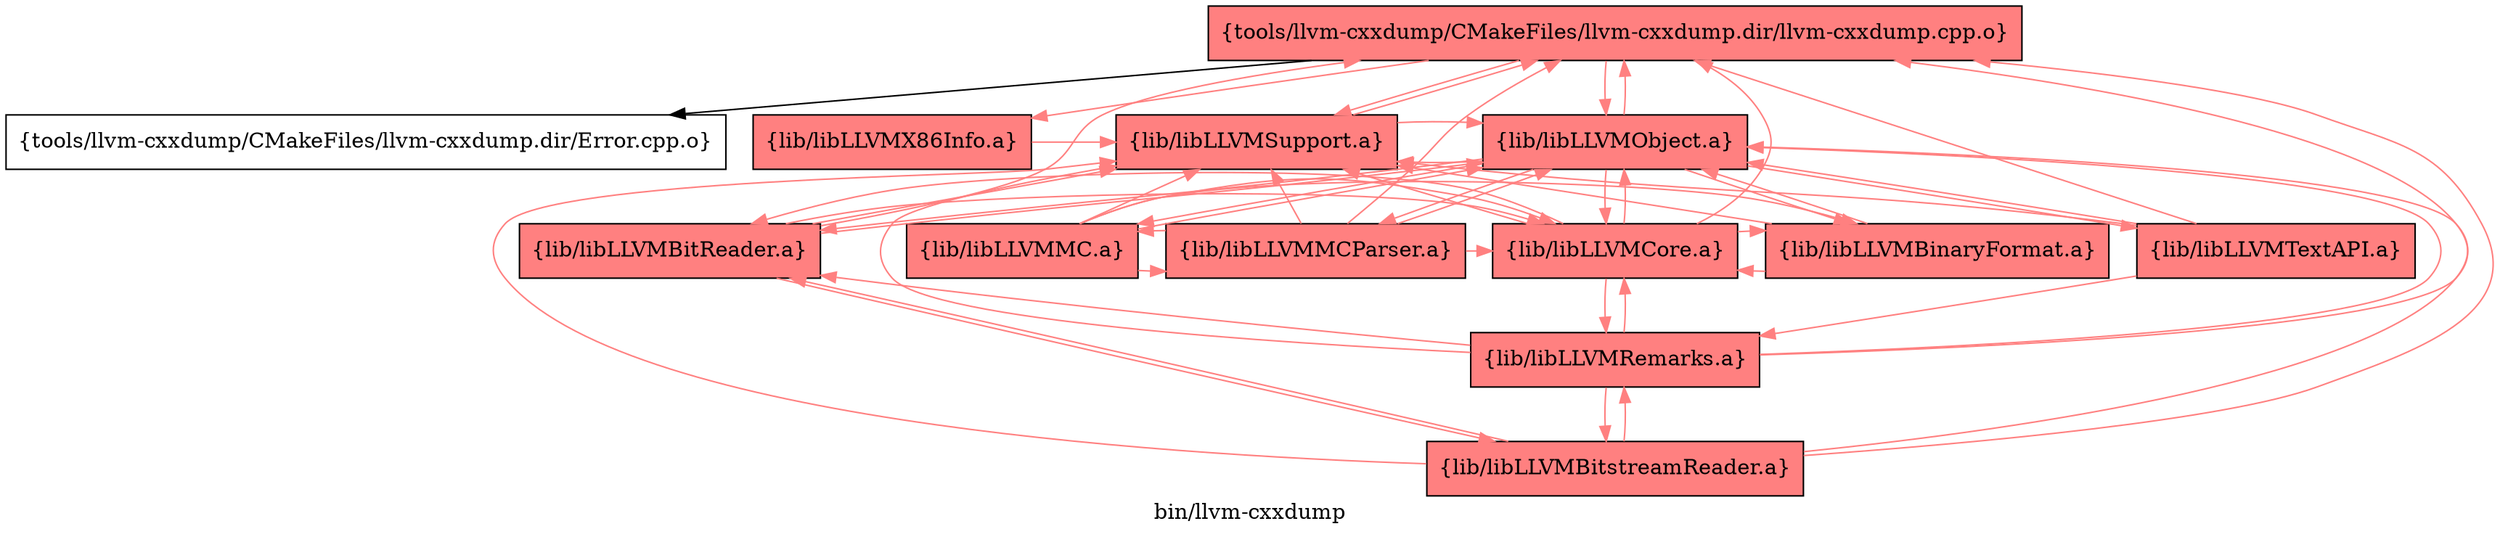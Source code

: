 digraph "bin/llvm-cxxdump" {
	label="bin/llvm-cxxdump";
	{ rank=same; Node0x5592a0438ae8;  }
	{ rank=same; Node0x5592a04378c8; Node0x5592a04377d8; Node0x5592a04372d8; Node0x5592a0438278;  }
	{ rank=same; Node0x5592a04352f8; Node0x5592a0434d58; Node0x5592a0437d78; Node0x5592a0438bd8; Node0x5592a0438db8; Node0x5592a04357f8;  }

	Node0x5592a0438ae8 [shape=record,shape=box,style=filled,fillcolor="1.000000 0.5 1",group=1,label="{tools/llvm-cxxdump/CMakeFiles/llvm-cxxdump.dir/llvm-cxxdump.cpp.o}"];
	Node0x5592a0438ae8 -> Node0x5592a04378c8;
	Node0x5592a0438ae8 -> Node0x5592a04377d8[color="1.000000 0.5 1"];
	Node0x5592a0438ae8 -> Node0x5592a04372d8[color="1.000000 0.5 1"];
	Node0x5592a0438ae8 -> Node0x5592a0438278[color="1.000000 0.5 1"];
	Node0x5592a04378c8 [shape=record,shape=box,group=0,label="{tools/llvm-cxxdump/CMakeFiles/llvm-cxxdump.dir/Error.cpp.o}"];
	Node0x5592a04377d8 [shape=record,shape=box,style=filled,fillcolor="1.000000 0.5 1",group=1,label="{lib/libLLVMX86Info.a}"];
	Node0x5592a04377d8 -> Node0x5592a0438278[color="1.000000 0.5 1"];
	Node0x5592a04372d8 [shape=record,shape=box,style=filled,fillcolor="1.000000 0.5 1",group=1,label="{lib/libLLVMObject.a}"];
	Node0x5592a04372d8 -> Node0x5592a0438ae8[color="1.000000 0.5 1"];
	Node0x5592a04372d8 -> Node0x5592a0438278[color="1.000000 0.5 1"];
	Node0x5592a04372d8 -> Node0x5592a04352f8[color="1.000000 0.5 1"];
	Node0x5592a04372d8 -> Node0x5592a0434d58[color="1.000000 0.5 1"];
	Node0x5592a04372d8 -> Node0x5592a0437d78[color="1.000000 0.5 1"];
	Node0x5592a04372d8 -> Node0x5592a0438bd8[color="1.000000 0.5 1"];
	Node0x5592a04372d8 -> Node0x5592a0438db8[color="1.000000 0.5 1"];
	Node0x5592a04372d8 -> Node0x5592a04357f8[color="1.000000 0.5 1"];
	Node0x5592a0438278 [shape=record,shape=box,style=filled,fillcolor="1.000000 0.5 1",group=1,label="{lib/libLLVMSupport.a}"];
	Node0x5592a0438278 -> Node0x5592a04372d8[color="1.000000 0.5 1"];
	Node0x5592a0438278 -> Node0x5592a0438ae8[color="1.000000 0.5 1"];
	Node0x5592a04352f8 [shape=record,shape=box,style=filled,fillcolor="1.000000 0.5 1",group=1,label="{lib/libLLVMBinaryFormat.a}"];
	Node0x5592a04352f8 -> Node0x5592a0438bd8[color="1.000000 0.5 1"];
	Node0x5592a04352f8 -> Node0x5592a04372d8[color="1.000000 0.5 1"];
	Node0x5592a04352f8 -> Node0x5592a0438278[color="1.000000 0.5 1"];
	Node0x5592a0434d58 [shape=record,shape=box,style=filled,fillcolor="1.000000 0.5 1",group=1,label="{lib/libLLVMMC.a}"];
	Node0x5592a0434d58 -> Node0x5592a04372d8[color="1.000000 0.5 1"];
	Node0x5592a0434d58 -> Node0x5592a0438278[color="1.000000 0.5 1"];
	Node0x5592a0434d58 -> Node0x5592a0438bd8[color="1.000000 0.5 1"];
	Node0x5592a0434d58 -> Node0x5592a0438db8[color="1.000000 0.5 1"];
	Node0x5592a0434d58 -> Node0x5592a04352f8[color="1.000000 0.5 1"];
	Node0x5592a0437d78 [shape=record,shape=box,style=filled,fillcolor="1.000000 0.5 1",group=1,label="{lib/libLLVMBitReader.a}"];
	Node0x5592a0437d78 -> Node0x5592a0438ae8[color="1.000000 0.5 1"];
	Node0x5592a0437d78 -> Node0x5592a04372d8[color="1.000000 0.5 1"];
	Node0x5592a0437d78 -> Node0x5592a0438278[color="1.000000 0.5 1"];
	Node0x5592a0437d78 -> Node0x5592a0438bd8[color="1.000000 0.5 1"];
	Node0x5592a0437d78 -> Node0x5592a04392b8[color="1.000000 0.5 1"];
	Node0x5592a0438bd8 [shape=record,shape=box,style=filled,fillcolor="1.000000 0.5 1",group=1,label="{lib/libLLVMCore.a}"];
	Node0x5592a0438bd8 -> Node0x5592a0438ae8[color="1.000000 0.5 1"];
	Node0x5592a0438bd8 -> Node0x5592a04372d8[color="1.000000 0.5 1"];
	Node0x5592a0438bd8 -> Node0x5592a0438278[color="1.000000 0.5 1"];
	Node0x5592a0438bd8 -> Node0x5592a0437d78[color="1.000000 0.5 1"];
	Node0x5592a0438bd8 -> Node0x5592a04352f8[color="1.000000 0.5 1"];
	Node0x5592a0438bd8 -> Node0x5592a04386d8[color="1.000000 0.5 1"];
	Node0x5592a0438db8 [shape=record,shape=box,style=filled,fillcolor="1.000000 0.5 1",group=1,label="{lib/libLLVMMCParser.a}"];
	Node0x5592a0438db8 -> Node0x5592a0438ae8[color="1.000000 0.5 1"];
	Node0x5592a0438db8 -> Node0x5592a04372d8[color="1.000000 0.5 1"];
	Node0x5592a0438db8 -> Node0x5592a0438278[color="1.000000 0.5 1"];
	Node0x5592a0438db8 -> Node0x5592a0434d58[color="1.000000 0.5 1"];
	Node0x5592a0438db8 -> Node0x5592a0438bd8[color="1.000000 0.5 1"];
	Node0x5592a04357f8 [shape=record,shape=box,style=filled,fillcolor="1.000000 0.5 1",group=1,label="{lib/libLLVMTextAPI.a}"];
	Node0x5592a04357f8 -> Node0x5592a0438278[color="1.000000 0.5 1"];
	Node0x5592a04357f8 -> Node0x5592a0438ae8[color="1.000000 0.5 1"];
	Node0x5592a04357f8 -> Node0x5592a04372d8[color="1.000000 0.5 1"];
	Node0x5592a04357f8 -> Node0x5592a04386d8[color="1.000000 0.5 1"];
	Node0x5592a04392b8 [shape=record,shape=box,style=filled,fillcolor="1.000000 0.5 1",group=1,label="{lib/libLLVMBitstreamReader.a}"];
	Node0x5592a04392b8 -> Node0x5592a0438ae8[color="1.000000 0.5 1"];
	Node0x5592a04392b8 -> Node0x5592a04372d8[color="1.000000 0.5 1"];
	Node0x5592a04392b8 -> Node0x5592a0438278[color="1.000000 0.5 1"];
	Node0x5592a04392b8 -> Node0x5592a0437d78[color="1.000000 0.5 1"];
	Node0x5592a04392b8 -> Node0x5592a04386d8[color="1.000000 0.5 1"];
	Node0x5592a04386d8 [shape=record,shape=box,style=filled,fillcolor="1.000000 0.5 1",group=1,label="{lib/libLLVMRemarks.a}"];
	Node0x5592a04386d8 -> Node0x5592a0438278[color="1.000000 0.5 1"];
	Node0x5592a04386d8 -> Node0x5592a0437d78[color="1.000000 0.5 1"];
	Node0x5592a04386d8 -> Node0x5592a0438ae8[color="1.000000 0.5 1"];
	Node0x5592a04386d8 -> Node0x5592a0438bd8[color="1.000000 0.5 1"];
	Node0x5592a04386d8 -> Node0x5592a04372d8[color="1.000000 0.5 1"];
	Node0x5592a04386d8 -> Node0x5592a04392b8[color="1.000000 0.5 1"];
}
